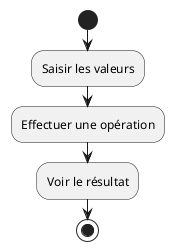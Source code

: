 @startuml
    start
        :Saisir les valeurs;
        :Effectuer une opération;
        :Voir le résultat;
    stop
@enduml